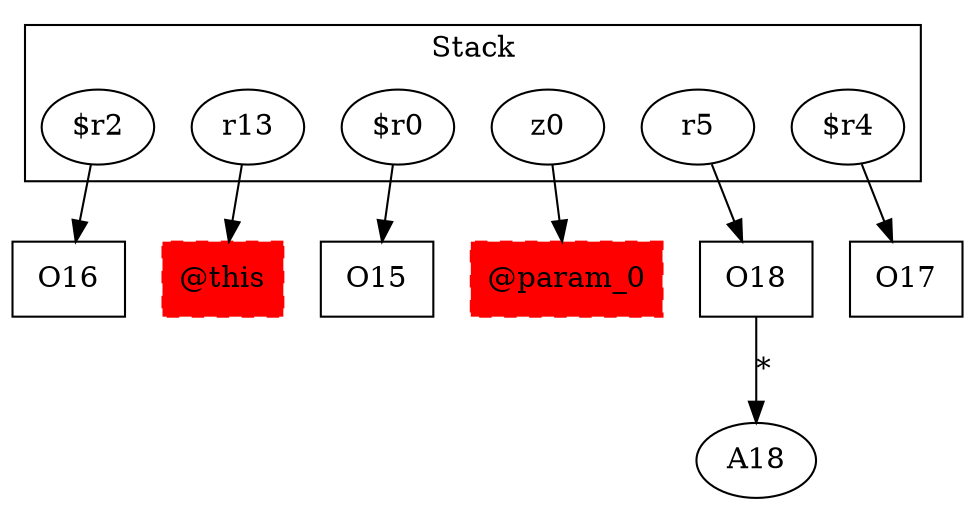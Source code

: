 digraph sample {
  rankDir="LR";
  subgraph cluster_0 {
    label="Stack"
    "$r2"; "r13"; "$r0"; "z0"; "r5"; "$r4"; 
  }
  "$r2" -> { O16[shape=box]};
  "r13" -> { "@this"[shape=box]};
  "$r0" -> { O15[shape=box]};
  "z0" -> { "@param_0"[shape=box]};
  "r5" -> { O18[shape=box]};
  "$r4" -> { O17[shape=box]};
  O18 -> A18[label="*", weight="0.2"]
  "@this"[shape=box, style="filled,dashed"];
  "@param_0"[shape=box, style="filled,dashed"];
  "@this"[color="red"];
  "@param_0"[color="red"];
}
